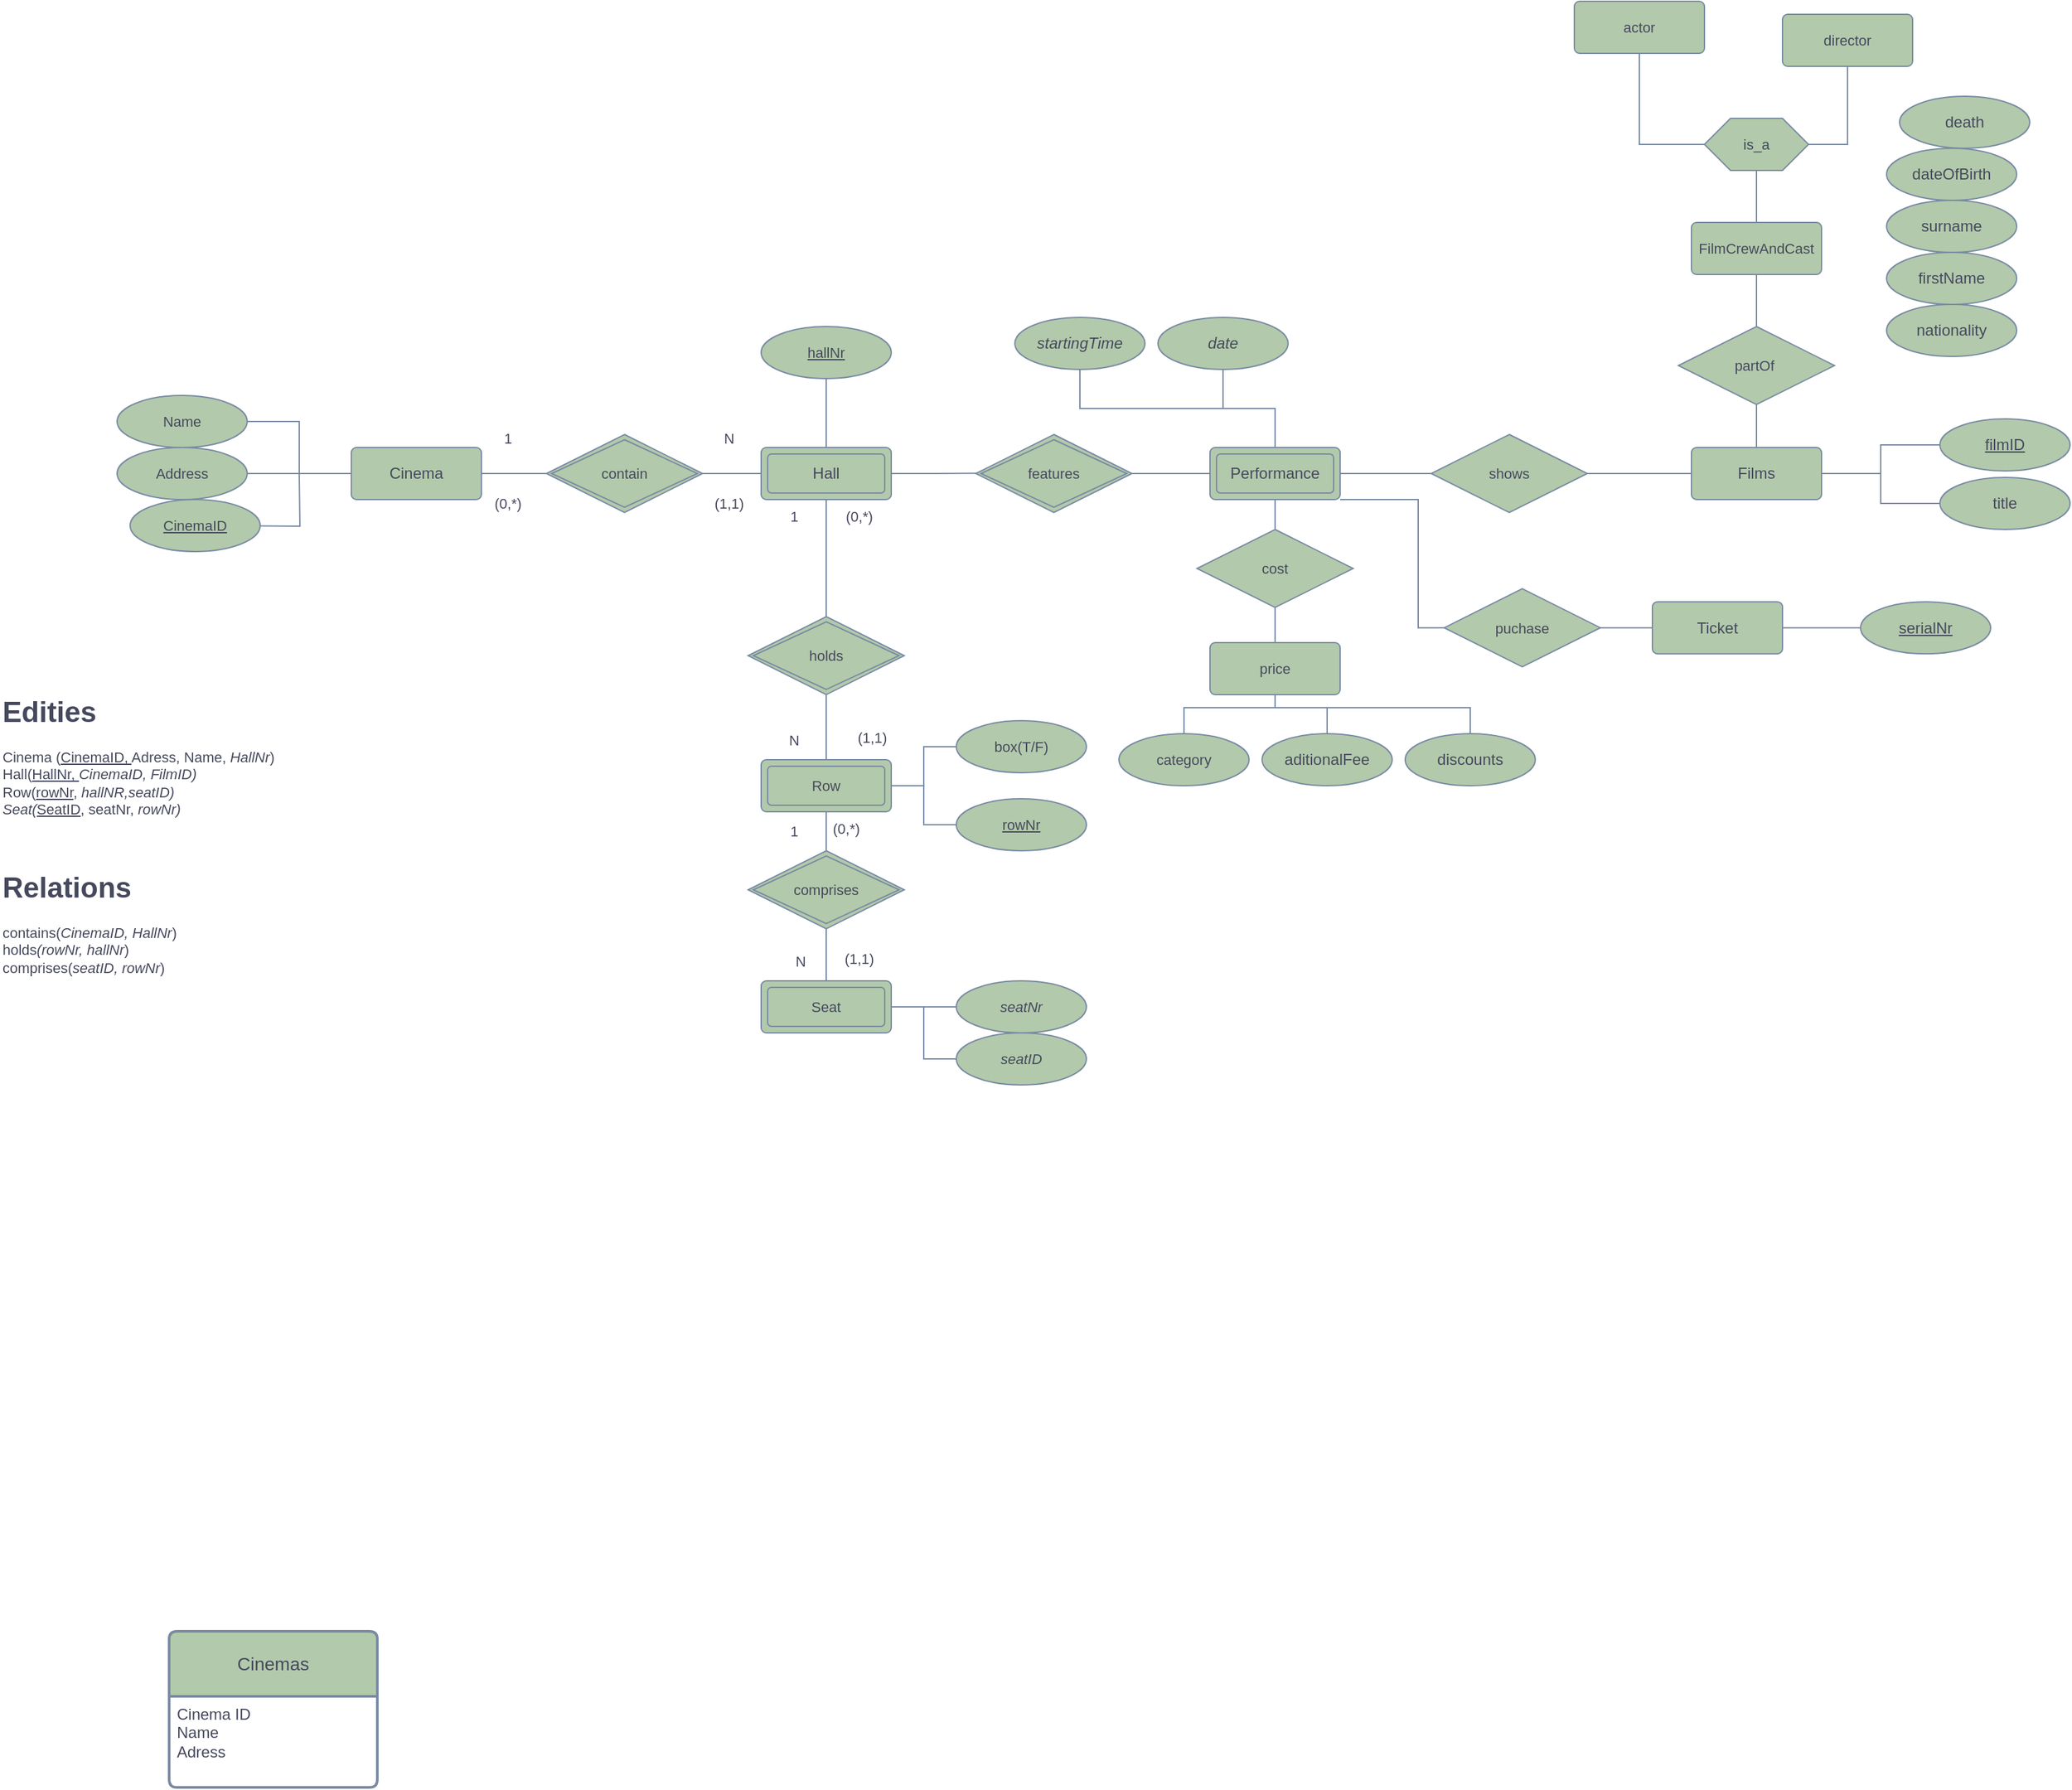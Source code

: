 <mxfile version="26.2.2">
  <diagram name="Seite-1" id="GrV4pbB2SSrvfmWI_e5-">
    <mxGraphModel dx="2253" dy="2021" grid="1" gridSize="10" guides="1" tooltips="1" connect="1" arrows="1" fold="1" page="1" pageScale="1" pageWidth="827" pageHeight="1169" math="0" shadow="0">
      <root>
        <mxCell id="0" />
        <mxCell id="1" parent="0" />
        <mxCell id="GSLwuLtplchv7FERaUMP-1" value="Cinemas" style="swimlane;childLayout=stackLayout;horizontal=1;startSize=50;horizontalStack=0;rounded=1;fontSize=14;fontStyle=0;strokeWidth=2;resizeParent=0;resizeLast=1;shadow=0;dashed=0;align=center;arcSize=4;whiteSpace=wrap;html=1;labelBackgroundColor=none;fillColor=#B2C9AB;strokeColor=#788AA3;fontColor=#46495D;" parent="1" vertex="1">
          <mxGeometry x="-170" y="1010" width="160" height="120" as="geometry" />
        </mxCell>
        <mxCell id="GSLwuLtplchv7FERaUMP-2" value="&lt;div&gt;Cinema ID&lt;/div&gt;Name&lt;div&gt;Adress&lt;/div&gt;" style="align=left;strokeColor=none;fillColor=none;spacingLeft=4;spacingRight=4;fontSize=12;verticalAlign=top;resizable=0;rotatable=0;part=1;html=1;whiteSpace=wrap;labelBackgroundColor=none;fontColor=#46495D;" parent="GSLwuLtplchv7FERaUMP-1" vertex="1">
          <mxGeometry y="50" width="160" height="70" as="geometry" />
        </mxCell>
        <mxCell id="36xcUVD_AX8S52_cwjdj-128" style="edgeStyle=orthogonalEdgeStyle;shape=connector;rounded=0;orthogonalLoop=1;jettySize=auto;html=1;exitX=0.5;exitY=0;exitDx=0;exitDy=0;entryX=0.5;entryY=1;entryDx=0;entryDy=0;strokeColor=#788AA3;align=center;verticalAlign=middle;fontFamily=Helvetica;fontSize=11;fontColor=#46495D;labelBackgroundColor=default;startFill=0;endArrow=none;fillColor=#B2C9AB;" edge="1" parent="1" source="36xcUVD_AX8S52_cwjdj-1" target="36xcUVD_AX8S52_cwjdj-80">
          <mxGeometry relative="1" as="geometry" />
        </mxCell>
        <mxCell id="36xcUVD_AX8S52_cwjdj-1" value="aditionalFee" style="ellipse;whiteSpace=wrap;html=1;align=center;labelBackgroundColor=none;fillColor=#B2C9AB;strokeColor=#788AA3;fontColor=#46495D;" vertex="1" parent="1">
          <mxGeometry x="670" y="320" width="100" height="40" as="geometry" />
        </mxCell>
        <mxCell id="36xcUVD_AX8S52_cwjdj-3" value="Hall" style="rounded=1;arcSize=10;whiteSpace=wrap;html=1;align=center;strokeColor=#788AA3;fontColor=#46495D;fillColor=#B2C9AB;labelBackgroundColor=none;shape=ext;margin=3;double=1;" vertex="1" parent="1">
          <mxGeometry x="285" y="100" width="100" height="40" as="geometry" />
        </mxCell>
        <mxCell id="36xcUVD_AX8S52_cwjdj-8" style="edgeStyle=orthogonalEdgeStyle;rounded=0;orthogonalLoop=1;jettySize=auto;html=1;strokeColor=#788AA3;fontColor=default;fillColor=#B2C9AB;endArrow=none;startFill=0;labelBackgroundColor=none;exitX=1;exitY=0.5;exitDx=0;exitDy=0;" edge="1" parent="1" source="36xcUVD_AX8S52_cwjdj-88" target="36xcUVD_AX8S52_cwjdj-3">
          <mxGeometry relative="1" as="geometry">
            <mxPoint x="240" y="120" as="sourcePoint" />
          </mxGeometry>
        </mxCell>
        <mxCell id="36xcUVD_AX8S52_cwjdj-5" value="Cinema" style="rounded=1;arcSize=10;whiteSpace=wrap;html=1;align=center;strokeColor=#788AA3;fontColor=#46495D;fillColor=#B2C9AB;labelBackgroundColor=none;" vertex="1" parent="1">
          <mxGeometry x="-30" y="100" width="100" height="40" as="geometry" />
        </mxCell>
        <mxCell id="36xcUVD_AX8S52_cwjdj-22" style="edgeStyle=orthogonalEdgeStyle;shape=connector;rounded=0;orthogonalLoop=1;jettySize=auto;html=1;entryX=0;entryY=0.5;entryDx=0;entryDy=0;strokeColor=#788AA3;align=center;verticalAlign=middle;fontFamily=Helvetica;fontSize=11;fontColor=default;labelBackgroundColor=none;startFill=0;endArrow=none;fillColor=#B2C9AB;" edge="1" parent="1" source="36xcUVD_AX8S52_cwjdj-24" target="36xcUVD_AX8S52_cwjdj-21">
          <mxGeometry relative="1" as="geometry" />
        </mxCell>
        <mxCell id="36xcUVD_AX8S52_cwjdj-26" style="edgeStyle=orthogonalEdgeStyle;shape=connector;rounded=0;orthogonalLoop=1;jettySize=auto;html=1;exitX=0.5;exitY=0;exitDx=0;exitDy=0;entryX=0.5;entryY=1;entryDx=0;entryDy=0;strokeColor=#788AA3;align=center;verticalAlign=middle;fontFamily=Helvetica;fontSize=11;fontColor=default;labelBackgroundColor=none;startFill=0;endArrow=none;fillColor=#B2C9AB;" edge="1" parent="1" source="36xcUVD_AX8S52_cwjdj-28" target="36xcUVD_AX8S52_cwjdj-25">
          <mxGeometry relative="1" as="geometry" />
        </mxCell>
        <mxCell id="36xcUVD_AX8S52_cwjdj-7" value="Films" style="rounded=1;arcSize=10;whiteSpace=wrap;html=1;align=center;strokeColor=#788AA3;fontColor=#46495D;fillColor=#B2C9AB;labelBackgroundColor=none;" vertex="1" parent="1">
          <mxGeometry x="1000" y="100" width="100" height="40" as="geometry" />
        </mxCell>
        <mxCell id="36xcUVD_AX8S52_cwjdj-10" value="" style="edgeStyle=orthogonalEdgeStyle;rounded=0;orthogonalLoop=1;jettySize=auto;html=1;strokeColor=#788AA3;fontColor=default;fillColor=#B2C9AB;endArrow=none;startFill=0;labelBackgroundColor=none;" edge="1" parent="1" source="36xcUVD_AX8S52_cwjdj-5">
          <mxGeometry relative="1" as="geometry">
            <mxPoint x="110" y="120" as="sourcePoint" />
            <mxPoint x="120" y="120" as="targetPoint" />
          </mxGeometry>
        </mxCell>
        <mxCell id="36xcUVD_AX8S52_cwjdj-14" value="" style="edgeStyle=orthogonalEdgeStyle;shape=connector;rounded=0;orthogonalLoop=1;jettySize=auto;html=1;entryX=0.044;entryY=0.495;entryDx=0;entryDy=0;strokeColor=#788AA3;align=center;verticalAlign=middle;fontFamily=Helvetica;fontSize=11;fontColor=default;labelBackgroundColor=none;startFill=0;endArrow=none;fillColor=#B2C9AB;entryPerimeter=0;" edge="1" parent="1" source="36xcUVD_AX8S52_cwjdj-3" target="36xcUVD_AX8S52_cwjdj-93">
          <mxGeometry relative="1" as="geometry">
            <mxPoint x="380" y="120" as="sourcePoint" />
            <mxPoint x="450" y="120" as="targetPoint" />
          </mxGeometry>
        </mxCell>
        <mxCell id="36xcUVD_AX8S52_cwjdj-54" style="edgeStyle=orthogonalEdgeStyle;rounded=0;orthogonalLoop=1;jettySize=auto;html=1;exitX=1;exitY=0.5;exitDx=0;exitDy=0;entryX=0;entryY=0.5;entryDx=0;entryDy=0;strokeColor=#788AA3;fontColor=default;fillColor=#B2C9AB;endArrow=none;startFill=0;labelBackgroundColor=none;" edge="1" parent="1" source="36xcUVD_AX8S52_cwjdj-93" target="36xcUVD_AX8S52_cwjdj-53">
          <mxGeometry relative="1" as="geometry">
            <mxPoint x="570" y="120" as="sourcePoint" />
          </mxGeometry>
        </mxCell>
        <mxCell id="36xcUVD_AX8S52_cwjdj-15" value="Row" style="rounded=1;arcSize=10;whiteSpace=wrap;html=1;align=center;strokeColor=#788AA3;fontFamily=Helvetica;fontSize=11;fontColor=#46495D;labelBackgroundColor=none;fillColor=#B2C9AB;shape=ext;margin=3;double=1;" vertex="1" parent="1">
          <mxGeometry x="285" y="340.0" width="100" height="40" as="geometry" />
        </mxCell>
        <mxCell id="36xcUVD_AX8S52_cwjdj-21" value="Ticket" style="rounded=1;arcSize=10;whiteSpace=wrap;html=1;align=center;strokeColor=#788AA3;fontColor=#46495D;fillColor=#B2C9AB;labelBackgroundColor=none;" vertex="1" parent="1">
          <mxGeometry x="970" y="218.6" width="100" height="40" as="geometry" />
        </mxCell>
        <mxCell id="36xcUVD_AX8S52_cwjdj-97" style="edgeStyle=orthogonalEdgeStyle;rounded=0;orthogonalLoop=1;jettySize=auto;html=1;exitX=0;exitY=0.5;exitDx=0;exitDy=0;entryX=1;entryY=1;entryDx=0;entryDy=0;strokeColor=#788AA3;fontColor=#46495D;fillColor=#B2C9AB;endArrow=none;startFill=0;" edge="1" parent="1" source="36xcUVD_AX8S52_cwjdj-24" target="36xcUVD_AX8S52_cwjdj-53">
          <mxGeometry relative="1" as="geometry">
            <Array as="points">
              <mxPoint x="790" y="239" />
              <mxPoint x="790" y="140" />
            </Array>
          </mxGeometry>
        </mxCell>
        <mxCell id="36xcUVD_AX8S52_cwjdj-24" value="puchase" style="shape=rhombus;perimeter=rhombusPerimeter;whiteSpace=wrap;html=1;align=center;strokeColor=#788AA3;fontFamily=Helvetica;fontSize=11;fontColor=#46495D;labelBackgroundColor=none;fillColor=#B2C9AB;" vertex="1" parent="1">
          <mxGeometry x="810" y="208.6" width="120" height="60" as="geometry" />
        </mxCell>
        <mxCell id="36xcUVD_AX8S52_cwjdj-25" value="FilmCrewAndCast" style="rounded=1;arcSize=10;whiteSpace=wrap;html=1;align=center;strokeColor=#788AA3;fontFamily=Helvetica;fontSize=11;fontColor=#46495D;labelBackgroundColor=none;fillColor=#B2C9AB;" vertex="1" parent="1">
          <mxGeometry x="1000" y="-73" width="100" height="40" as="geometry" />
        </mxCell>
        <mxCell id="36xcUVD_AX8S52_cwjdj-27" value="" style="edgeStyle=orthogonalEdgeStyle;shape=connector;rounded=0;orthogonalLoop=1;jettySize=auto;html=1;exitX=0.5;exitY=0;exitDx=0;exitDy=0;entryX=0.5;entryY=1;entryDx=0;entryDy=0;strokeColor=#788AA3;align=center;verticalAlign=middle;fontFamily=Helvetica;fontSize=11;fontColor=default;labelBackgroundColor=none;startFill=0;endArrow=none;fillColor=#B2C9AB;" edge="1" parent="1" source="36xcUVD_AX8S52_cwjdj-7" target="36xcUVD_AX8S52_cwjdj-28">
          <mxGeometry relative="1" as="geometry">
            <mxPoint x="1050" y="97" as="sourcePoint" />
            <mxPoint x="1050" y="-3" as="targetPoint" />
          </mxGeometry>
        </mxCell>
        <mxCell id="36xcUVD_AX8S52_cwjdj-28" value="partOf&amp;nbsp;" style="shape=rhombus;perimeter=rhombusPerimeter;whiteSpace=wrap;html=1;align=center;strokeColor=#788AA3;fontFamily=Helvetica;fontSize=11;fontColor=#46495D;labelBackgroundColor=none;fillColor=#B2C9AB;" vertex="1" parent="1">
          <mxGeometry x="990" y="7" width="120" height="60" as="geometry" />
        </mxCell>
        <mxCell id="36xcUVD_AX8S52_cwjdj-30" style="edgeStyle=orthogonalEdgeStyle;shape=connector;rounded=0;orthogonalLoop=1;jettySize=auto;html=1;entryX=0.5;entryY=0;entryDx=0;entryDy=0;strokeColor=#788AA3;align=center;verticalAlign=middle;fontFamily=Helvetica;fontSize=11;fontColor=default;labelBackgroundColor=none;startFill=0;endArrow=none;fillColor=#B2C9AB;" edge="1" parent="1" source="36xcUVD_AX8S52_cwjdj-29" target="36xcUVD_AX8S52_cwjdj-25">
          <mxGeometry relative="1" as="geometry" />
        </mxCell>
        <mxCell id="36xcUVD_AX8S52_cwjdj-29" value="is_a" style="shape=hexagon;perimeter=hexagonPerimeter2;whiteSpace=wrap;html=1;fixedSize=1;strokeColor=#788AA3;fontFamily=Helvetica;fontSize=11;fontColor=#46495D;labelBackgroundColor=none;fillColor=#B2C9AB;" vertex="1" parent="1">
          <mxGeometry x="1010" y="-153" width="80" height="40" as="geometry" />
        </mxCell>
        <mxCell id="36xcUVD_AX8S52_cwjdj-32" style="edgeStyle=orthogonalEdgeStyle;shape=connector;rounded=0;orthogonalLoop=1;jettySize=auto;html=1;entryX=0;entryY=0.5;entryDx=0;entryDy=0;strokeColor=#788AA3;align=center;verticalAlign=middle;fontFamily=Helvetica;fontSize=11;fontColor=default;labelBackgroundColor=none;startFill=0;endArrow=none;fillColor=#B2C9AB;" edge="1" parent="1" source="36xcUVD_AX8S52_cwjdj-31" target="36xcUVD_AX8S52_cwjdj-29">
          <mxGeometry relative="1" as="geometry" />
        </mxCell>
        <mxCell id="36xcUVD_AX8S52_cwjdj-31" value="actor" style="rounded=1;arcSize=10;whiteSpace=wrap;html=1;align=center;strokeColor=#788AA3;fontFamily=Helvetica;fontSize=11;fontColor=#46495D;labelBackgroundColor=none;fillColor=#B2C9AB;" vertex="1" parent="1">
          <mxGeometry x="910" y="-243" width="100" height="40" as="geometry" />
        </mxCell>
        <mxCell id="36xcUVD_AX8S52_cwjdj-35" style="edgeStyle=orthogonalEdgeStyle;shape=connector;rounded=0;orthogonalLoop=1;jettySize=auto;html=1;entryX=1;entryY=0.5;entryDx=0;entryDy=0;strokeColor=#788AA3;align=center;verticalAlign=middle;fontFamily=Helvetica;fontSize=11;fontColor=default;labelBackgroundColor=none;startFill=0;endArrow=none;fillColor=#B2C9AB;" edge="1" parent="1" source="36xcUVD_AX8S52_cwjdj-34" target="36xcUVD_AX8S52_cwjdj-29">
          <mxGeometry relative="1" as="geometry" />
        </mxCell>
        <mxCell id="36xcUVD_AX8S52_cwjdj-34" value="director" style="rounded=1;arcSize=10;whiteSpace=wrap;html=1;align=center;strokeColor=#788AA3;fontFamily=Helvetica;fontSize=11;fontColor=#46495D;labelBackgroundColor=none;fillColor=#B2C9AB;" vertex="1" parent="1">
          <mxGeometry x="1070" y="-233" width="100" height="40" as="geometry" />
        </mxCell>
        <mxCell id="36xcUVD_AX8S52_cwjdj-39" style="edgeStyle=orthogonalEdgeStyle;shape=connector;rounded=0;orthogonalLoop=1;jettySize=auto;html=1;exitX=1;exitY=0.5;exitDx=0;exitDy=0;entryX=0;entryY=0.5;entryDx=0;entryDy=0;strokeColor=#788AA3;align=center;verticalAlign=middle;fontFamily=Helvetica;fontSize=11;fontColor=default;labelBackgroundColor=none;startFill=0;endArrow=none;fillColor=#B2C9AB;" edge="1" parent="1" source="36xcUVD_AX8S52_cwjdj-36" target="36xcUVD_AX8S52_cwjdj-5">
          <mxGeometry relative="1" as="geometry" />
        </mxCell>
        <mxCell id="36xcUVD_AX8S52_cwjdj-36" value="Name" style="ellipse;whiteSpace=wrap;html=1;align=center;strokeColor=#788AA3;fontFamily=Helvetica;fontSize=11;fontColor=#46495D;labelBackgroundColor=none;fillColor=#B2C9AB;" vertex="1" parent="1">
          <mxGeometry x="-210" y="60" width="100" height="40" as="geometry" />
        </mxCell>
        <mxCell id="36xcUVD_AX8S52_cwjdj-40" style="edgeStyle=orthogonalEdgeStyle;shape=connector;rounded=0;orthogonalLoop=1;jettySize=auto;html=1;exitX=1;exitY=0.5;exitDx=0;exitDy=0;strokeColor=#788AA3;align=center;verticalAlign=middle;fontFamily=Helvetica;fontSize=11;fontColor=default;labelBackgroundColor=none;startFill=0;endArrow=none;fillColor=#B2C9AB;" edge="1" parent="1" source="36xcUVD_AX8S52_cwjdj-37">
          <mxGeometry relative="1" as="geometry">
            <mxPoint x="-30" y="120" as="targetPoint" />
          </mxGeometry>
        </mxCell>
        <mxCell id="36xcUVD_AX8S52_cwjdj-37" value="Address" style="ellipse;whiteSpace=wrap;html=1;align=center;strokeColor=#788AA3;fontFamily=Helvetica;fontSize=11;fontColor=#46495D;labelBackgroundColor=none;fillColor=#B2C9AB;" vertex="1" parent="1">
          <mxGeometry x="-210" y="100" width="100" height="40" as="geometry" />
        </mxCell>
        <mxCell id="36xcUVD_AX8S52_cwjdj-41" style="edgeStyle=orthogonalEdgeStyle;shape=connector;rounded=0;orthogonalLoop=1;jettySize=auto;html=1;strokeColor=#788AA3;align=center;verticalAlign=middle;fontFamily=Helvetica;fontSize=11;fontColor=default;labelBackgroundColor=none;startFill=0;endArrow=none;fillColor=#B2C9AB;" edge="1" parent="1">
          <mxGeometry relative="1" as="geometry">
            <mxPoint x="-70" y="120" as="targetPoint" />
            <mxPoint x="-140" y="160" as="sourcePoint" />
          </mxGeometry>
        </mxCell>
        <mxCell id="36xcUVD_AX8S52_cwjdj-38" value="&lt;u&gt;CinemaID&lt;/u&gt;" style="ellipse;whiteSpace=wrap;html=1;align=center;strokeColor=#788AA3;fontFamily=Helvetica;fontSize=11;fontColor=#46495D;labelBackgroundColor=none;fillColor=#B2C9AB;" vertex="1" parent="1">
          <mxGeometry x="-200" y="140" width="100" height="40" as="geometry" />
        </mxCell>
        <mxCell id="36xcUVD_AX8S52_cwjdj-44" value="&lt;h1 style=&quot;margin-top: 0px;&quot;&gt;Edities&amp;nbsp;&lt;/h1&gt;&lt;div&gt;Cinema (&lt;u&gt;CinemaID, &lt;/u&gt;Adress, Name, &lt;i&gt;HallNr&lt;/i&gt;)&lt;/div&gt;&lt;div&gt;Hall(&lt;u&gt;HallNr, &lt;/u&gt;&lt;i&gt;CinemaID, FilmID)&lt;/i&gt;&lt;/div&gt;&lt;div&gt;Row(&lt;u&gt;rowNr&lt;/u&gt;, &lt;i&gt;hallNR,seatID)&lt;/i&gt;&lt;/div&gt;&lt;div&gt;&lt;i&gt;Seat(&lt;/i&gt;&lt;u&gt;SeatID,&lt;/u&gt;&amp;nbsp;seatNr, &lt;i&gt;rowNr)&lt;/i&gt;&lt;/div&gt;&lt;h1 style=&quot;margin-top: 0px;&quot;&gt;&lt;br&gt;&lt;/h1&gt;&lt;h1 style=&quot;margin-top: 0px;&quot;&gt;Relations&lt;/h1&gt;&lt;div&gt;contains(&lt;i&gt;CinemaID, HallNr&lt;/i&gt;)&lt;/div&gt;&lt;div&gt;holds&lt;i&gt;(rowNr, hallNr&lt;/i&gt;)&lt;/div&gt;&lt;div&gt;comprises(&lt;i&gt;seatID, rowNr&lt;/i&gt;)&lt;/div&gt;&lt;div&gt;&lt;br&gt;&lt;/div&gt;" style="text;html=1;whiteSpace=wrap;overflow=hidden;rounded=0;fontFamily=Helvetica;fontSize=11;fontColor=#46495D;labelBackgroundColor=none;" vertex="1" parent="1">
          <mxGeometry x="-300" y="283.6" width="300" height="490" as="geometry" />
        </mxCell>
        <mxCell id="36xcUVD_AX8S52_cwjdj-46" style="edgeStyle=orthogonalEdgeStyle;shape=connector;rounded=0;orthogonalLoop=1;jettySize=auto;html=1;strokeColor=#788AA3;align=center;verticalAlign=middle;fontFamily=Helvetica;fontSize=11;fontColor=default;labelBackgroundColor=none;startFill=0;endArrow=none;fillColor=#B2C9AB;" edge="1" parent="1" source="36xcUVD_AX8S52_cwjdj-45" target="36xcUVD_AX8S52_cwjdj-3">
          <mxGeometry relative="1" as="geometry" />
        </mxCell>
        <mxCell id="36xcUVD_AX8S52_cwjdj-45" value="&lt;u&gt;hallNr&lt;/u&gt;" style="ellipse;whiteSpace=wrap;html=1;align=center;strokeColor=#788AA3;fontFamily=Helvetica;fontSize=11;fontColor=#46495D;labelBackgroundColor=none;fillColor=#B2C9AB;" vertex="1" parent="1">
          <mxGeometry x="285" y="7" width="100" height="40" as="geometry" />
        </mxCell>
        <mxCell id="36xcUVD_AX8S52_cwjdj-47" value="N" style="text;html=1;align=center;verticalAlign=middle;resizable=0;points=[];autosize=1;strokeColor=none;fillColor=none;fontFamily=Helvetica;fontSize=11;fontColor=#46495D;labelBackgroundColor=none;" vertex="1" parent="1">
          <mxGeometry x="245" y="78" width="30" height="30" as="geometry" />
        </mxCell>
        <mxCell id="36xcUVD_AX8S52_cwjdj-48" value="1" style="text;html=1;align=center;verticalAlign=middle;resizable=0;points=[];autosize=1;strokeColor=none;fillColor=none;fontFamily=Helvetica;fontSize=11;fontColor=#46495D;labelBackgroundColor=none;" vertex="1" parent="1">
          <mxGeometry x="75" y="78" width="30" height="30" as="geometry" />
        </mxCell>
        <mxCell id="36xcUVD_AX8S52_cwjdj-49" value="(0,*)" style="text;html=1;align=center;verticalAlign=middle;resizable=0;points=[];autosize=1;strokeColor=none;fillColor=none;fontFamily=Helvetica;fontSize=11;fontColor=#46495D;labelBackgroundColor=none;" vertex="1" parent="1">
          <mxGeometry x="70" y="128" width="40" height="30" as="geometry" />
        </mxCell>
        <mxCell id="36xcUVD_AX8S52_cwjdj-50" value="(1,1)" style="text;html=1;align=center;verticalAlign=middle;resizable=0;points=[];autosize=1;strokeColor=none;fillColor=none;fontFamily=Helvetica;fontSize=11;fontColor=#46495D;labelBackgroundColor=none;" vertex="1" parent="1">
          <mxGeometry x="235" y="128" width="50" height="30" as="geometry" />
        </mxCell>
        <mxCell id="36xcUVD_AX8S52_cwjdj-52" style="edgeStyle=orthogonalEdgeStyle;shape=connector;rounded=0;orthogonalLoop=1;jettySize=auto;html=1;strokeColor=#788AA3;align=center;verticalAlign=middle;fontFamily=Helvetica;fontSize=11;fontColor=default;labelBackgroundColor=none;startFill=0;endArrow=none;fillColor=#B2C9AB;" edge="1" parent="1" source="36xcUVD_AX8S52_cwjdj-51" target="36xcUVD_AX8S52_cwjdj-7">
          <mxGeometry relative="1" as="geometry" />
        </mxCell>
        <mxCell id="36xcUVD_AX8S52_cwjdj-51" value="&lt;u&gt;filmID&lt;/u&gt;" style="ellipse;whiteSpace=wrap;html=1;align=center;labelBackgroundColor=none;fillColor=#B2C9AB;strokeColor=#788AA3;fontColor=#46495D;" vertex="1" parent="1">
          <mxGeometry x="1191" y="78" width="100" height="40" as="geometry" />
        </mxCell>
        <mxCell id="36xcUVD_AX8S52_cwjdj-56" style="edgeStyle=orthogonalEdgeStyle;shape=connector;rounded=0;orthogonalLoop=1;jettySize=auto;html=1;exitX=1;exitY=0.5;exitDx=0;exitDy=0;entryX=0;entryY=0.5;entryDx=0;entryDy=0;strokeColor=#788AA3;align=center;verticalAlign=middle;fontFamily=Helvetica;fontSize=11;fontColor=default;labelBackgroundColor=none;startFill=0;endArrow=none;fillColor=#B2C9AB;" edge="1" parent="1" source="36xcUVD_AX8S52_cwjdj-53" target="36xcUVD_AX8S52_cwjdj-55">
          <mxGeometry relative="1" as="geometry" />
        </mxCell>
        <mxCell id="36xcUVD_AX8S52_cwjdj-53" value="Performance" style="rounded=1;arcSize=10;whiteSpace=wrap;html=1;align=center;strokeColor=#788AA3;fontColor=#46495D;fillColor=#B2C9AB;labelBackgroundColor=none;shape=ext;margin=3;double=1;" vertex="1" parent="1">
          <mxGeometry x="630" y="100" width="100" height="40" as="geometry" />
        </mxCell>
        <mxCell id="36xcUVD_AX8S52_cwjdj-57" style="edgeStyle=orthogonalEdgeStyle;shape=connector;rounded=0;orthogonalLoop=1;jettySize=auto;html=1;exitX=1;exitY=0.5;exitDx=0;exitDy=0;strokeColor=#788AA3;align=center;verticalAlign=middle;fontFamily=Helvetica;fontSize=11;fontColor=default;labelBackgroundColor=none;startFill=0;endArrow=none;fillColor=#B2C9AB;entryX=0;entryY=0.5;entryDx=0;entryDy=0;" edge="1" parent="1" source="36xcUVD_AX8S52_cwjdj-55" target="36xcUVD_AX8S52_cwjdj-7">
          <mxGeometry relative="1" as="geometry">
            <mxPoint x="1010" y="120" as="targetPoint" />
          </mxGeometry>
        </mxCell>
        <mxCell id="36xcUVD_AX8S52_cwjdj-55" value="shows" style="shape=rhombus;perimeter=rhombusPerimeter;whiteSpace=wrap;html=1;align=center;strokeColor=#788AA3;fontFamily=Helvetica;fontSize=11;fontColor=#46495D;labelBackgroundColor=none;fillColor=#B2C9AB;" vertex="1" parent="1">
          <mxGeometry x="800" y="90" width="120" height="60" as="geometry" />
        </mxCell>
        <mxCell id="36xcUVD_AX8S52_cwjdj-60" style="edgeStyle=orthogonalEdgeStyle;shape=connector;rounded=0;orthogonalLoop=1;jettySize=auto;html=1;entryX=1;entryY=0.5;entryDx=0;entryDy=0;strokeColor=#788AA3;align=center;verticalAlign=middle;fontFamily=Helvetica;fontSize=11;fontColor=default;labelBackgroundColor=none;startFill=0;endArrow=none;fillColor=#B2C9AB;" edge="1" parent="1" source="36xcUVD_AX8S52_cwjdj-59" target="36xcUVD_AX8S52_cwjdj-15">
          <mxGeometry relative="1" as="geometry" />
        </mxCell>
        <mxCell id="36xcUVD_AX8S52_cwjdj-59" value="box(T/F)" style="ellipse;whiteSpace=wrap;html=1;align=center;strokeColor=#788AA3;fontFamily=Helvetica;fontSize=11;fontColor=#46495D;labelBackgroundColor=none;fillColor=#B2C9AB;" vertex="1" parent="1">
          <mxGeometry x="435" y="310" width="100" height="40" as="geometry" />
        </mxCell>
        <mxCell id="36xcUVD_AX8S52_cwjdj-62" value="" style="edgeStyle=orthogonalEdgeStyle;rounded=0;orthogonalLoop=1;jettySize=auto;html=1;strokeColor=#788AA3;fontColor=default;fillColor=#B2C9AB;entryX=0.5;entryY=0;entryDx=0;entryDy=0;endArrow=none;startFill=0;labelBackgroundColor=none;exitX=0.5;exitY=1;exitDx=0;exitDy=0;" edge="1" parent="1" source="36xcUVD_AX8S52_cwjdj-3" target="36xcUVD_AX8S52_cwjdj-90">
          <mxGeometry relative="1" as="geometry">
            <mxPoint x="330" y="140" as="sourcePoint" />
            <mxPoint x="330" y="158" as="targetPoint" />
          </mxGeometry>
        </mxCell>
        <mxCell id="36xcUVD_AX8S52_cwjdj-66" style="edgeStyle=orthogonalEdgeStyle;shape=connector;rounded=0;orthogonalLoop=1;jettySize=auto;html=1;entryX=0.5;entryY=1;entryDx=0;entryDy=0;strokeColor=#788AA3;align=center;verticalAlign=middle;fontFamily=Helvetica;fontSize=11;fontColor=default;labelBackgroundColor=none;startFill=0;endArrow=none;fillColor=#B2C9AB;exitX=0.5;exitY=0;exitDx=0;exitDy=0;" edge="1" parent="1" source="36xcUVD_AX8S52_cwjdj-92" target="36xcUVD_AX8S52_cwjdj-15">
          <mxGeometry relative="1" as="geometry">
            <mxPoint x="335" y="420.0" as="sourcePoint" />
          </mxGeometry>
        </mxCell>
        <mxCell id="36xcUVD_AX8S52_cwjdj-65" value="Seat" style="rounded=1;arcSize=10;whiteSpace=wrap;html=1;align=center;strokeColor=#788AA3;fontFamily=Helvetica;fontSize=11;fontColor=#46495D;labelBackgroundColor=none;fillColor=#B2C9AB;shape=ext;margin=3;double=1;" vertex="1" parent="1">
          <mxGeometry x="285" y="510.0" width="100" height="40" as="geometry" />
        </mxCell>
        <mxCell id="36xcUVD_AX8S52_cwjdj-68" value="" style="edgeStyle=orthogonalEdgeStyle;shape=connector;rounded=0;orthogonalLoop=1;jettySize=auto;html=1;entryX=0.5;entryY=1;entryDx=0;entryDy=0;strokeColor=#788AA3;align=center;verticalAlign=middle;fontFamily=Helvetica;fontSize=11;fontColor=default;labelBackgroundColor=none;startFill=0;endArrow=none;fillColor=#B2C9AB;" edge="1" parent="1" source="36xcUVD_AX8S52_cwjdj-15" target="36xcUVD_AX8S52_cwjdj-90">
          <mxGeometry relative="1" as="geometry">
            <mxPoint x="340" y="515.55" as="sourcePoint" />
            <mxPoint x="340" y="505.55" as="targetPoint" />
          </mxGeometry>
        </mxCell>
        <mxCell id="36xcUVD_AX8S52_cwjdj-70" value="" style="edgeStyle=orthogonalEdgeStyle;shape=connector;rounded=0;orthogonalLoop=1;jettySize=auto;html=1;entryX=0.5;entryY=1;entryDx=0;entryDy=0;strokeColor=#788AA3;align=center;verticalAlign=middle;fontFamily=Helvetica;fontSize=11;fontColor=default;labelBackgroundColor=none;startFill=0;endArrow=none;fillColor=#B2C9AB;" edge="1" parent="1" source="36xcUVD_AX8S52_cwjdj-65" target="36xcUVD_AX8S52_cwjdj-92">
          <mxGeometry relative="1" as="geometry">
            <mxPoint x="335" y="495.0" as="sourcePoint" />
            <mxPoint x="335" y="480.0" as="targetPoint" />
          </mxGeometry>
        </mxCell>
        <mxCell id="36xcUVD_AX8S52_cwjdj-72" style="edgeStyle=orthogonalEdgeStyle;shape=connector;rounded=0;orthogonalLoop=1;jettySize=auto;html=1;entryX=1;entryY=0.5;entryDx=0;entryDy=0;strokeColor=#788AA3;align=center;verticalAlign=middle;fontFamily=Helvetica;fontSize=11;fontColor=default;labelBackgroundColor=none;startFill=0;endArrow=none;fillColor=#B2C9AB;" edge="1" parent="1" source="36xcUVD_AX8S52_cwjdj-71" target="36xcUVD_AX8S52_cwjdj-7">
          <mxGeometry relative="1" as="geometry" />
        </mxCell>
        <mxCell id="36xcUVD_AX8S52_cwjdj-71" value="title" style="ellipse;whiteSpace=wrap;html=1;align=center;labelBackgroundColor=none;fillColor=#B2C9AB;strokeColor=#788AA3;fontColor=#46495D;" vertex="1" parent="1">
          <mxGeometry x="1191" y="123" width="100" height="40" as="geometry" />
        </mxCell>
        <mxCell id="36xcUVD_AX8S52_cwjdj-74" style="edgeStyle=orthogonalEdgeStyle;shape=connector;rounded=0;orthogonalLoop=1;jettySize=auto;html=1;exitX=0.5;exitY=1;exitDx=0;exitDy=0;entryX=0.5;entryY=0;entryDx=0;entryDy=0;strokeColor=#788AA3;align=center;verticalAlign=middle;fontFamily=Helvetica;fontSize=11;fontColor=default;labelBackgroundColor=none;startFill=0;endArrow=none;fillColor=#B2C9AB;" edge="1" parent="1" source="36xcUVD_AX8S52_cwjdj-73" target="36xcUVD_AX8S52_cwjdj-53">
          <mxGeometry relative="1" as="geometry" />
        </mxCell>
        <mxCell id="36xcUVD_AX8S52_cwjdj-73" value="&lt;i&gt;date&lt;/i&gt;" style="ellipse;whiteSpace=wrap;html=1;align=center;labelBackgroundColor=none;fillColor=#B2C9AB;strokeColor=#788AA3;fontColor=#46495D;" vertex="1" parent="1">
          <mxGeometry x="590" width="100" height="40" as="geometry" />
        </mxCell>
        <mxCell id="36xcUVD_AX8S52_cwjdj-77" style="edgeStyle=orthogonalEdgeStyle;shape=connector;rounded=0;orthogonalLoop=1;jettySize=auto;html=1;strokeColor=#788AA3;align=center;verticalAlign=middle;fontFamily=Helvetica;fontSize=11;fontColor=default;labelBackgroundColor=none;startFill=0;endArrow=none;fillColor=#B2C9AB;exitX=0.5;exitY=1;exitDx=0;exitDy=0;" edge="1" parent="1" source="36xcUVD_AX8S52_cwjdj-76" target="36xcUVD_AX8S52_cwjdj-53">
          <mxGeometry relative="1" as="geometry" />
        </mxCell>
        <mxCell id="36xcUVD_AX8S52_cwjdj-76" value="&lt;i&gt;startingTime&lt;/i&gt;" style="ellipse;whiteSpace=wrap;html=1;align=center;labelBackgroundColor=none;fillColor=#B2C9AB;strokeColor=#788AA3;fontColor=#46495D;" vertex="1" parent="1">
          <mxGeometry x="480" width="100" height="40" as="geometry" />
        </mxCell>
        <mxCell id="36xcUVD_AX8S52_cwjdj-79" style="edgeStyle=orthogonalEdgeStyle;shape=connector;rounded=0;orthogonalLoop=1;jettySize=auto;html=1;entryX=1;entryY=0.5;entryDx=0;entryDy=0;strokeColor=#788AA3;align=center;verticalAlign=middle;fontFamily=Helvetica;fontSize=11;fontColor=default;labelBackgroundColor=none;startFill=0;endArrow=none;fillColor=#B2C9AB;exitX=0;exitY=0.5;exitDx=0;exitDy=0;" edge="1" parent="1" source="36xcUVD_AX8S52_cwjdj-78" target="36xcUVD_AX8S52_cwjdj-21">
          <mxGeometry relative="1" as="geometry" />
        </mxCell>
        <mxCell id="36xcUVD_AX8S52_cwjdj-78" value="&lt;u&gt;serialNr&lt;/u&gt;" style="ellipse;whiteSpace=wrap;html=1;align=center;labelBackgroundColor=none;fillColor=#B2C9AB;strokeColor=#788AA3;fontColor=#46495D;" vertex="1" parent="1">
          <mxGeometry x="1130" y="218.6" width="100" height="40" as="geometry" />
        </mxCell>
        <mxCell id="36xcUVD_AX8S52_cwjdj-120" style="edgeStyle=orthogonalEdgeStyle;shape=connector;rounded=0;orthogonalLoop=1;jettySize=auto;html=1;strokeColor=#788AA3;align=center;verticalAlign=middle;fontFamily=Helvetica;fontSize=11;fontColor=#46495D;labelBackgroundColor=default;startFill=0;endArrow=none;fillColor=#B2C9AB;" edge="1" parent="1" source="36xcUVD_AX8S52_cwjdj-125">
          <mxGeometry relative="1" as="geometry">
            <mxPoint x="680" y="140" as="targetPoint" />
          </mxGeometry>
        </mxCell>
        <mxCell id="36xcUVD_AX8S52_cwjdj-127" style="edgeStyle=orthogonalEdgeStyle;shape=connector;rounded=0;orthogonalLoop=1;jettySize=auto;html=1;entryX=0.5;entryY=1;entryDx=0;entryDy=0;strokeColor=#788AA3;align=center;verticalAlign=middle;fontFamily=Helvetica;fontSize=11;fontColor=#46495D;labelBackgroundColor=default;startFill=0;endArrow=none;fillColor=#B2C9AB;" edge="1" parent="1" source="36xcUVD_AX8S52_cwjdj-80" target="36xcUVD_AX8S52_cwjdj-125">
          <mxGeometry relative="1" as="geometry" />
        </mxCell>
        <mxCell id="36xcUVD_AX8S52_cwjdj-80" value="price" style="whiteSpace=wrap;html=1;align=center;strokeColor=#788AA3;fontFamily=Helvetica;fontSize=11;fontColor=#46495D;labelBackgroundColor=none;fillColor=#B2C9AB;rounded=1;arcSize=10;" vertex="1" parent="1">
          <mxGeometry x="630" y="250.0" width="100" height="40" as="geometry" />
        </mxCell>
        <mxCell id="36xcUVD_AX8S52_cwjdj-82" value="surname" style="ellipse;whiteSpace=wrap;html=1;align=center;labelBackgroundColor=none;fillColor=#B2C9AB;strokeColor=#788AA3;fontColor=#46495D;" vertex="1" parent="1">
          <mxGeometry x="1150" y="-90" width="100" height="40" as="geometry" />
        </mxCell>
        <mxCell id="36xcUVD_AX8S52_cwjdj-83" value="firstName" style="ellipse;whiteSpace=wrap;html=1;align=center;labelBackgroundColor=none;fillColor=#B2C9AB;strokeColor=#788AA3;fontColor=#46495D;" vertex="1" parent="1">
          <mxGeometry x="1150" y="-50" width="100" height="40" as="geometry" />
        </mxCell>
        <mxCell id="36xcUVD_AX8S52_cwjdj-84" value="nationality" style="ellipse;whiteSpace=wrap;html=1;align=center;labelBackgroundColor=none;fillColor=#B2C9AB;strokeColor=#788AA3;fontColor=#46495D;" vertex="1" parent="1">
          <mxGeometry x="1150" y="-10" width="100" height="40" as="geometry" />
        </mxCell>
        <mxCell id="36xcUVD_AX8S52_cwjdj-86" value="dateOfBirth" style="ellipse;whiteSpace=wrap;html=1;align=center;labelBackgroundColor=none;fillColor=#B2C9AB;strokeColor=#788AA3;fontColor=#46495D;" vertex="1" parent="1">
          <mxGeometry x="1150" y="-130" width="100" height="40" as="geometry" />
        </mxCell>
        <mxCell id="36xcUVD_AX8S52_cwjdj-87" value="death" style="ellipse;whiteSpace=wrap;html=1;align=center;labelBackgroundColor=none;fillColor=#B2C9AB;strokeColor=#788AA3;fontColor=#46495D;" vertex="1" parent="1">
          <mxGeometry x="1160" y="-170" width="100" height="40" as="geometry" />
        </mxCell>
        <mxCell id="36xcUVD_AX8S52_cwjdj-88" value="contain" style="shape=rhombus;double=1;perimeter=rhombusPerimeter;whiteSpace=wrap;html=1;align=center;strokeColor=#788AA3;fontFamily=Helvetica;fontSize=11;fontColor=#46495D;labelBackgroundColor=none;fillColor=#B2C9AB;" vertex="1" parent="1">
          <mxGeometry x="120" y="90" width="120" height="60" as="geometry" />
        </mxCell>
        <mxCell id="36xcUVD_AX8S52_cwjdj-90" value="holds" style="shape=rhombus;double=1;perimeter=rhombusPerimeter;whiteSpace=wrap;html=1;align=center;strokeColor=#788AA3;fontFamily=Helvetica;fontSize=11;fontColor=#46495D;labelBackgroundColor=none;fillColor=#B2C9AB;" vertex="1" parent="1">
          <mxGeometry x="275" y="230" width="120" height="60" as="geometry" />
        </mxCell>
        <mxCell id="36xcUVD_AX8S52_cwjdj-92" value="comprises" style="shape=rhombus;double=1;perimeter=rhombusPerimeter;whiteSpace=wrap;html=1;align=center;strokeColor=#788AA3;fontFamily=Helvetica;fontSize=11;fontColor=#46495D;labelBackgroundColor=none;fillColor=#B2C9AB;" vertex="1" parent="1">
          <mxGeometry x="275" y="410.0" width="120" height="60" as="geometry" />
        </mxCell>
        <mxCell id="36xcUVD_AX8S52_cwjdj-93" value="features" style="shape=rhombus;double=1;perimeter=rhombusPerimeter;whiteSpace=wrap;html=1;align=center;strokeColor=#788AA3;fontFamily=Helvetica;fontSize=11;fontColor=#46495D;labelBackgroundColor=none;fillColor=#B2C9AB;" vertex="1" parent="1">
          <mxGeometry x="450" y="90" width="120" height="60" as="geometry" />
        </mxCell>
        <mxCell id="36xcUVD_AX8S52_cwjdj-99" style="edgeStyle=orthogonalEdgeStyle;shape=connector;rounded=0;orthogonalLoop=1;jettySize=auto;html=1;entryX=1;entryY=0.5;entryDx=0;entryDy=0;strokeColor=#788AA3;align=center;verticalAlign=middle;fontFamily=Helvetica;fontSize=11;fontColor=#46495D;labelBackgroundColor=default;startFill=0;endArrow=none;fillColor=#B2C9AB;" edge="1" parent="1" source="36xcUVD_AX8S52_cwjdj-98" target="36xcUVD_AX8S52_cwjdj-15">
          <mxGeometry relative="1" as="geometry" />
        </mxCell>
        <mxCell id="36xcUVD_AX8S52_cwjdj-98" value="&lt;u&gt;rowNr&lt;/u&gt;" style="ellipse;whiteSpace=wrap;html=1;align=center;strokeColor=#788AA3;fontFamily=Helvetica;fontSize=11;fontColor=#46495D;labelBackgroundColor=none;fillColor=#B2C9AB;" vertex="1" parent="1">
          <mxGeometry x="435" y="370.0" width="100" height="40" as="geometry" />
        </mxCell>
        <mxCell id="36xcUVD_AX8S52_cwjdj-101" style="edgeStyle=orthogonalEdgeStyle;shape=connector;rounded=0;orthogonalLoop=1;jettySize=auto;html=1;entryX=1;entryY=0.5;entryDx=0;entryDy=0;strokeColor=#788AA3;align=center;verticalAlign=middle;fontFamily=Helvetica;fontSize=11;fontColor=#46495D;labelBackgroundColor=default;startFill=0;endArrow=none;fillColor=#B2C9AB;" edge="1" parent="1" source="36xcUVD_AX8S52_cwjdj-100" target="36xcUVD_AX8S52_cwjdj-65">
          <mxGeometry relative="1" as="geometry" />
        </mxCell>
        <mxCell id="36xcUVD_AX8S52_cwjdj-100" value="&lt;i&gt;seatNr&lt;/i&gt;" style="ellipse;whiteSpace=wrap;html=1;align=center;strokeColor=#788AA3;fontFamily=Helvetica;fontSize=11;fontColor=#46495D;labelBackgroundColor=none;fillColor=#B2C9AB;" vertex="1" parent="1">
          <mxGeometry x="435" y="510.0" width="100" height="40" as="geometry" />
        </mxCell>
        <mxCell id="36xcUVD_AX8S52_cwjdj-107" style="edgeStyle=orthogonalEdgeStyle;shape=connector;rounded=0;orthogonalLoop=1;jettySize=auto;html=1;entryX=1;entryY=0.5;entryDx=0;entryDy=0;strokeColor=#788AA3;align=center;verticalAlign=middle;fontFamily=Helvetica;fontSize=11;fontColor=#46495D;labelBackgroundColor=default;startFill=0;endArrow=none;fillColor=#B2C9AB;" edge="1" parent="1" source="36xcUVD_AX8S52_cwjdj-106" target="36xcUVD_AX8S52_cwjdj-65">
          <mxGeometry relative="1" as="geometry" />
        </mxCell>
        <mxCell id="36xcUVD_AX8S52_cwjdj-106" value="&lt;i&gt;seatID&lt;/i&gt;" style="ellipse;whiteSpace=wrap;html=1;align=center;strokeColor=#788AA3;fontFamily=Helvetica;fontSize=11;fontColor=#46495D;labelBackgroundColor=none;fillColor=#B2C9AB;" vertex="1" parent="1">
          <mxGeometry x="435" y="550" width="100" height="40" as="geometry" />
        </mxCell>
        <mxCell id="36xcUVD_AX8S52_cwjdj-108" value="N" style="text;html=1;align=center;verticalAlign=middle;resizable=0;points=[];autosize=1;strokeColor=none;fillColor=none;fontFamily=Helvetica;fontSize=11;fontColor=#46495D;labelBackgroundColor=default;" vertex="1" parent="1">
          <mxGeometry x="295" y="310" width="30" height="30" as="geometry" />
        </mxCell>
        <mxCell id="36xcUVD_AX8S52_cwjdj-109" value="1" style="text;html=1;align=center;verticalAlign=middle;resizable=0;points=[];autosize=1;strokeColor=none;fillColor=none;fontFamily=Helvetica;fontSize=11;fontColor=#46495D;labelBackgroundColor=default;" vertex="1" parent="1">
          <mxGeometry x="295" y="138" width="30" height="30" as="geometry" />
        </mxCell>
        <mxCell id="36xcUVD_AX8S52_cwjdj-110" value="(0,*)" style="text;html=1;align=center;verticalAlign=middle;resizable=0;points=[];autosize=1;strokeColor=none;fillColor=none;fontFamily=Helvetica;fontSize=11;fontColor=#46495D;labelBackgroundColor=default;" vertex="1" parent="1">
          <mxGeometry x="340" y="138" width="40" height="30" as="geometry" />
        </mxCell>
        <mxCell id="36xcUVD_AX8S52_cwjdj-111" value="(1,1)" style="text;html=1;align=center;verticalAlign=middle;resizable=0;points=[];autosize=1;strokeColor=none;fillColor=none;fontFamily=Helvetica;fontSize=11;fontColor=#46495D;labelBackgroundColor=default;" vertex="1" parent="1">
          <mxGeometry x="345" y="308" width="50" height="30" as="geometry" />
        </mxCell>
        <mxCell id="36xcUVD_AX8S52_cwjdj-124" style="edgeStyle=orthogonalEdgeStyle;shape=connector;rounded=0;orthogonalLoop=1;jettySize=auto;html=1;entryX=0.5;entryY=1;entryDx=0;entryDy=0;strokeColor=#788AA3;align=center;verticalAlign=middle;fontFamily=Helvetica;fontSize=11;fontColor=#46495D;labelBackgroundColor=default;startFill=0;endArrow=none;fillColor=#B2C9AB;" edge="1" parent="1" source="36xcUVD_AX8S52_cwjdj-112" target="36xcUVD_AX8S52_cwjdj-80">
          <mxGeometry relative="1" as="geometry" />
        </mxCell>
        <mxCell id="36xcUVD_AX8S52_cwjdj-112" value="category" style="ellipse;whiteSpace=wrap;html=1;align=center;strokeColor=#788AA3;fontFamily=Helvetica;fontSize=11;fontColor=#46495D;labelBackgroundColor=none;fillColor=#B2C9AB;" vertex="1" parent="1">
          <mxGeometry x="560" y="320.0" width="100" height="40" as="geometry" />
        </mxCell>
        <mxCell id="36xcUVD_AX8S52_cwjdj-113" value="N" style="text;html=1;align=center;verticalAlign=middle;resizable=0;points=[];autosize=1;strokeColor=none;fillColor=none;fontFamily=Helvetica;fontSize=11;fontColor=#46495D;labelBackgroundColor=default;" vertex="1" parent="1">
          <mxGeometry x="300" y="480" width="30" height="30" as="geometry" />
        </mxCell>
        <mxCell id="36xcUVD_AX8S52_cwjdj-114" value="1" style="text;html=1;align=center;verticalAlign=middle;resizable=0;points=[];autosize=1;strokeColor=none;fillColor=none;fontFamily=Helvetica;fontSize=11;fontColor=#46495D;labelBackgroundColor=default;" vertex="1" parent="1">
          <mxGeometry x="295" y="380" width="30" height="30" as="geometry" />
        </mxCell>
        <mxCell id="36xcUVD_AX8S52_cwjdj-115" value="(0,*)" style="text;html=1;align=center;verticalAlign=middle;resizable=0;points=[];autosize=1;strokeColor=none;fillColor=none;fontFamily=Helvetica;fontSize=11;fontColor=#46495D;labelBackgroundColor=default;" vertex="1" parent="1">
          <mxGeometry x="330" y="378" width="40" height="30" as="geometry" />
        </mxCell>
        <mxCell id="36xcUVD_AX8S52_cwjdj-116" value="(1,1)" style="text;html=1;align=center;verticalAlign=middle;resizable=0;points=[];autosize=1;strokeColor=none;fillColor=none;fontFamily=Helvetica;fontSize=11;fontColor=#46495D;labelBackgroundColor=default;" vertex="1" parent="1">
          <mxGeometry x="335" y="478" width="50" height="30" as="geometry" />
        </mxCell>
        <mxCell id="36xcUVD_AX8S52_cwjdj-129" style="edgeStyle=orthogonalEdgeStyle;shape=connector;rounded=0;orthogonalLoop=1;jettySize=auto;html=1;entryX=0.5;entryY=1;entryDx=0;entryDy=0;strokeColor=#788AA3;align=center;verticalAlign=middle;fontFamily=Helvetica;fontSize=11;fontColor=#46495D;labelBackgroundColor=default;startFill=0;endArrow=none;fillColor=#B2C9AB;exitX=0.5;exitY=0;exitDx=0;exitDy=0;" edge="1" parent="1">
          <mxGeometry relative="1" as="geometry">
            <mxPoint x="830.0" y="330" as="sourcePoint" />
            <mxPoint x="680.0" y="300" as="targetPoint" />
            <Array as="points">
              <mxPoint x="830" y="300" />
            </Array>
          </mxGeometry>
        </mxCell>
        <mxCell id="36xcUVD_AX8S52_cwjdj-117" value="discounts" style="ellipse;whiteSpace=wrap;html=1;align=center;labelBackgroundColor=none;fillColor=#B2C9AB;strokeColor=#788AA3;fontColor=#46495D;" vertex="1" parent="1">
          <mxGeometry x="780" y="320" width="100" height="40" as="geometry" />
        </mxCell>
        <mxCell id="36xcUVD_AX8S52_cwjdj-125" value="cost" style="shape=rhombus;perimeter=rhombusPerimeter;whiteSpace=wrap;html=1;align=center;strokeColor=#788AA3;fontFamily=Helvetica;fontSize=11;fontColor=#46495D;labelBackgroundColor=none;fillColor=#B2C9AB;" vertex="1" parent="1">
          <mxGeometry x="620" y="163" width="120" height="60" as="geometry" />
        </mxCell>
      </root>
    </mxGraphModel>
  </diagram>
</mxfile>
